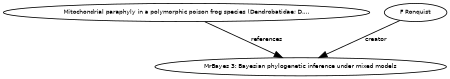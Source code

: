 digraph G {
size="3,3";
node [fontsize=7, fontname="Helvetica"];
edge [fontsize=7, fontname="Helvetica"];
node0 [label="MrBayes 3: Bayesian phylogenetic inference under mixed models", width=0.27433100247,height=0.27433100247];
node1 [label="Mitochondrial paraphyly in a polymorphic poison frog species (Dendrobatidae; D....", width=0.27433100247,height=0.27433100247];
node2 [label="F Ronquist", width=0.27433100247,height=0.27433100247];
node1 -> node0 [label="references"];
node2 -> node0 [label="creator"];
}


